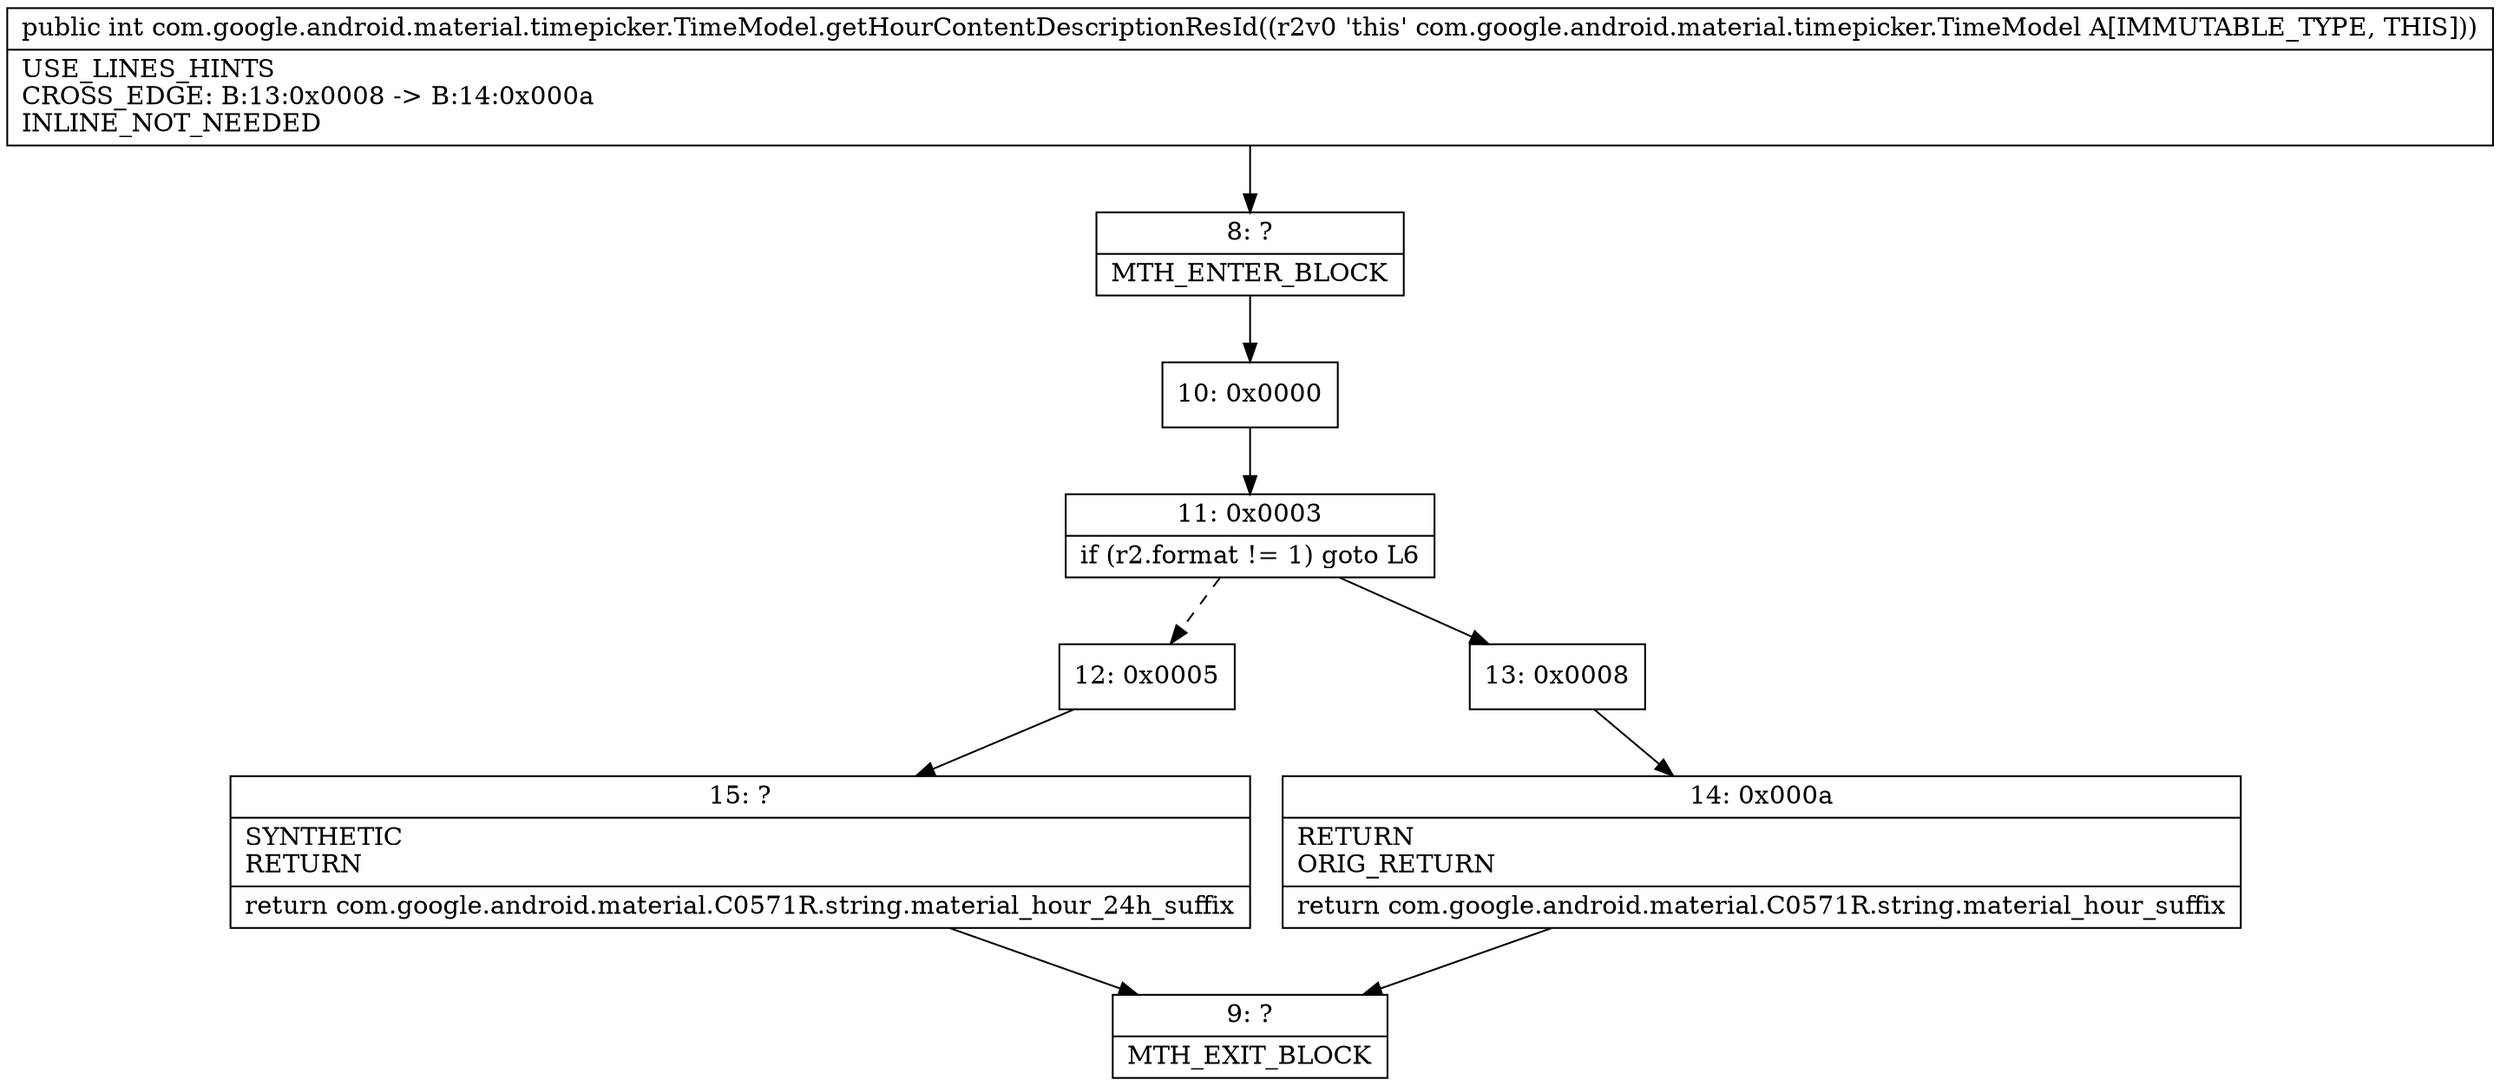 digraph "CFG forcom.google.android.material.timepicker.TimeModel.getHourContentDescriptionResId()I" {
Node_8 [shape=record,label="{8\:\ ?|MTH_ENTER_BLOCK\l}"];
Node_10 [shape=record,label="{10\:\ 0x0000}"];
Node_11 [shape=record,label="{11\:\ 0x0003|if (r2.format != 1) goto L6\l}"];
Node_12 [shape=record,label="{12\:\ 0x0005}"];
Node_15 [shape=record,label="{15\:\ ?|SYNTHETIC\lRETURN\l|return com.google.android.material.C0571R.string.material_hour_24h_suffix\l}"];
Node_9 [shape=record,label="{9\:\ ?|MTH_EXIT_BLOCK\l}"];
Node_13 [shape=record,label="{13\:\ 0x0008}"];
Node_14 [shape=record,label="{14\:\ 0x000a|RETURN\lORIG_RETURN\l|return com.google.android.material.C0571R.string.material_hour_suffix\l}"];
MethodNode[shape=record,label="{public int com.google.android.material.timepicker.TimeModel.getHourContentDescriptionResId((r2v0 'this' com.google.android.material.timepicker.TimeModel A[IMMUTABLE_TYPE, THIS]))  | USE_LINES_HINTS\lCROSS_EDGE: B:13:0x0008 \-\> B:14:0x000a\lINLINE_NOT_NEEDED\l}"];
MethodNode -> Node_8;Node_8 -> Node_10;
Node_10 -> Node_11;
Node_11 -> Node_12[style=dashed];
Node_11 -> Node_13;
Node_12 -> Node_15;
Node_15 -> Node_9;
Node_13 -> Node_14;
Node_14 -> Node_9;
}

